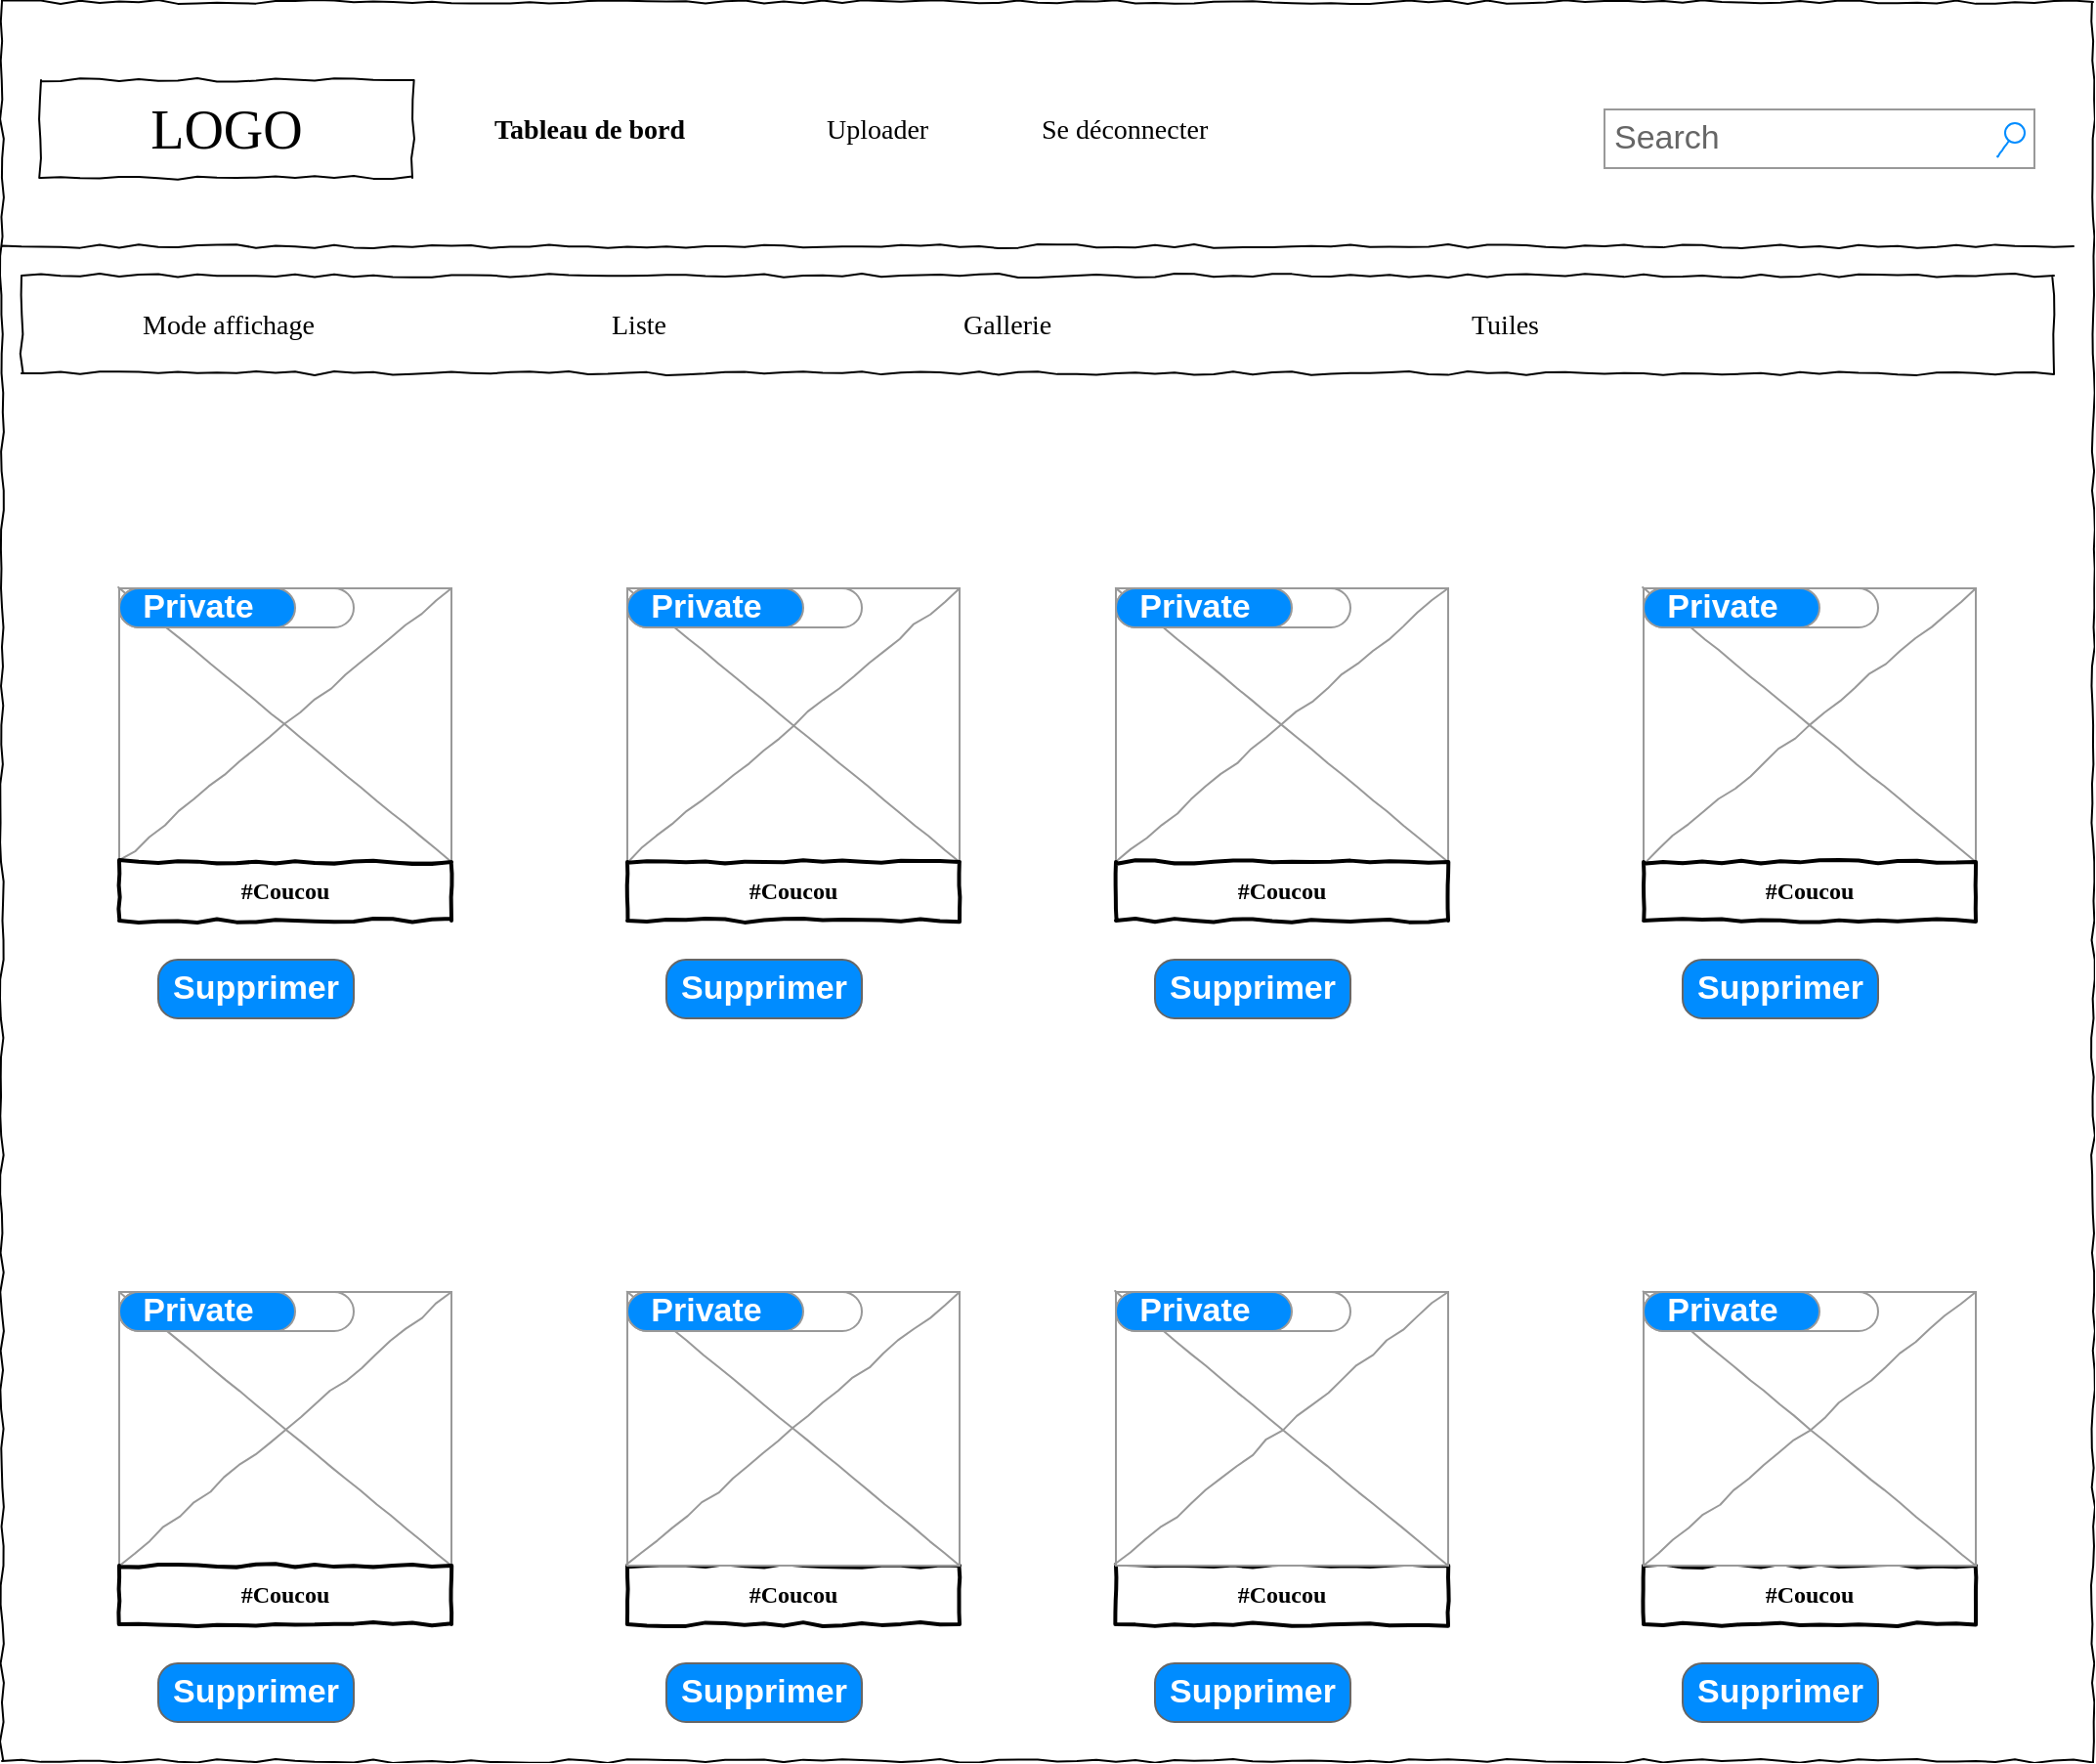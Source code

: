 <mxfile version="12.6.4" type="device"><diagram name="Page-1" id="03018318-947c-dd8e-b7a3-06fadd420f32"><mxGraphModel dx="1422" dy="745" grid="1" gridSize="10" guides="1" tooltips="1" connect="1" arrows="1" fold="1" page="1" pageScale="1" pageWidth="1100" pageHeight="850" background="#ffffff" math="0" shadow="0"><root><mxCell id="0"/><mxCell id="1" parent="0"/><mxCell id="677b7b8949515195-1" value="" style="whiteSpace=wrap;html=1;rounded=0;shadow=0;labelBackgroundColor=none;strokeColor=#000000;strokeWidth=1;fillColor=none;fontFamily=Verdana;fontSize=12;fontColor=#000000;align=center;comic=1;" parent="1" vertex="1"><mxGeometry x="20" y="20" width="1070" height="900" as="geometry"/></mxCell><mxCell id="677b7b8949515195-2" value="LOGO" style="whiteSpace=wrap;html=1;rounded=0;shadow=0;labelBackgroundColor=none;strokeWidth=1;fontFamily=Verdana;fontSize=28;align=center;comic=1;" parent="1" vertex="1"><mxGeometry x="40" y="60" width="190" height="50" as="geometry"/></mxCell><mxCell id="677b7b8949515195-3" value="Search" style="strokeWidth=1;shadow=0;dashed=0;align=center;html=1;shape=mxgraph.mockup.forms.searchBox;strokeColor=#999999;mainText=;strokeColor2=#008cff;fontColor=#666666;fontSize=17;align=left;spacingLeft=3;rounded=0;labelBackgroundColor=none;comic=1;" parent="1" vertex="1"><mxGeometry x="840" y="75" width="220" height="30" as="geometry"/></mxCell><mxCell id="677b7b8949515195-6" value="Uploader" style="text;html=1;points=[];align=left;verticalAlign=top;spacingTop=-4;fontSize=14;fontFamily=Verdana" parent="1" vertex="1"><mxGeometry x="440" y="75" width="60" height="20" as="geometry"/></mxCell><mxCell id="677b7b8949515195-7" value="Se déconnecter" style="text;html=1;points=[];align=left;verticalAlign=top;spacingTop=-4;fontSize=14;fontFamily=Verdana" parent="1" vertex="1"><mxGeometry x="550" y="75" width="60" height="20" as="geometry"/></mxCell><mxCell id="677b7b8949515195-9" value="" style="line;strokeWidth=1;html=1;rounded=0;shadow=0;labelBackgroundColor=none;fillColor=none;fontFamily=Verdana;fontSize=14;fontColor=#000000;align=center;comic=1;" parent="1" vertex="1"><mxGeometry x="20" y="140" width="1060" height="10" as="geometry"/></mxCell><mxCell id="677b7b8949515195-10" value="" style="whiteSpace=wrap;html=1;rounded=0;shadow=0;labelBackgroundColor=none;strokeWidth=1;fillColor=none;fontFamily=Verdana;fontSize=12;align=center;comic=1;" parent="1" vertex="1"><mxGeometry x="30" y="160" width="1040" height="50" as="geometry"/></mxCell><mxCell id="677b7b8949515195-11" value="Liste" style="text;html=1;points=[];align=left;verticalAlign=top;spacingTop=-4;fontSize=14;fontFamily=Verdana" parent="1" vertex="1"><mxGeometry x="330" y="175" width="60" height="20" as="geometry"/></mxCell><mxCell id="677b7b8949515195-12" value="Mode affichage" style="text;html=1;points=[];align=left;verticalAlign=top;spacingTop=-4;fontSize=14;fontFamily=Verdana" parent="1" vertex="1"><mxGeometry x="90" y="175" width="60" height="20" as="geometry"/></mxCell><mxCell id="677b7b8949515195-13" value="Gallerie" style="text;html=1;points=[];align=left;verticalAlign=top;spacingTop=-4;fontSize=14;fontFamily=Verdana" parent="1" vertex="1"><mxGeometry x="510" y="175" width="60" height="20" as="geometry"/></mxCell><mxCell id="677b7b8949515195-14" value="Tuiles" style="text;html=1;points=[];align=left;verticalAlign=top;spacingTop=-4;fontSize=14;fontFamily=Verdana" parent="1" vertex="1"><mxGeometry x="770" y="175" width="60" height="20" as="geometry"/></mxCell><mxCell id="677b7b8949515195-16" value="" style="verticalLabelPosition=bottom;shadow=0;dashed=0;align=center;html=1;verticalAlign=top;strokeWidth=1;shape=mxgraph.mockup.graphics.simpleIcon;strokeColor=#999999;rounded=0;labelBackgroundColor=none;fontFamily=Verdana;fontSize=14;fontColor=#000000;comic=1;" parent="1" vertex="1"><mxGeometry x="80" y="320" width="170" height="140" as="geometry"/></mxCell><mxCell id="QY6jbwKB_DrXg_FV841r-1" value="" style="verticalLabelPosition=bottom;shadow=0;dashed=0;align=center;html=1;verticalAlign=top;strokeWidth=1;shape=mxgraph.mockup.graphics.simpleIcon;strokeColor=#999999;rounded=0;labelBackgroundColor=none;fontFamily=Verdana;fontSize=14;fontColor=#000000;comic=1;" vertex="1" parent="1"><mxGeometry x="340" y="320" width="170" height="140" as="geometry"/></mxCell><mxCell id="QY6jbwKB_DrXg_FV841r-2" value="" style="verticalLabelPosition=bottom;shadow=0;dashed=0;align=center;html=1;verticalAlign=top;strokeWidth=1;shape=mxgraph.mockup.graphics.simpleIcon;strokeColor=#999999;rounded=0;labelBackgroundColor=none;fontFamily=Verdana;fontSize=14;fontColor=#000000;comic=1;" vertex="1" parent="1"><mxGeometry x="590" y="320" width="170" height="140" as="geometry"/></mxCell><mxCell id="QY6jbwKB_DrXg_FV841r-3" value="" style="verticalLabelPosition=bottom;shadow=0;dashed=0;align=center;html=1;verticalAlign=top;strokeWidth=1;shape=mxgraph.mockup.graphics.simpleIcon;strokeColor=#999999;rounded=0;labelBackgroundColor=none;fontFamily=Verdana;fontSize=14;fontColor=#000000;comic=1;" vertex="1" parent="1"><mxGeometry x="860" y="320" width="170" height="140" as="geometry"/></mxCell><mxCell id="QY6jbwKB_DrXg_FV841r-4" value="" style="verticalLabelPosition=bottom;shadow=0;dashed=0;align=center;html=1;verticalAlign=top;strokeWidth=1;shape=mxgraph.mockup.graphics.simpleIcon;strokeColor=#999999;rounded=0;labelBackgroundColor=none;fontFamily=Verdana;fontSize=14;fontColor=#000000;comic=1;" vertex="1" parent="1"><mxGeometry x="80" y="680" width="170" height="140" as="geometry"/></mxCell><mxCell id="QY6jbwKB_DrXg_FV841r-5" value="Supprimer" style="strokeWidth=1;shadow=0;dashed=0;align=center;html=1;shape=mxgraph.mockup.buttons.button;strokeColor=#666666;fontColor=#ffffff;mainText=;buttonStyle=round;fontSize=17;fontStyle=1;fillColor=#008cff;whiteSpace=wrap;" vertex="1" parent="1"><mxGeometry x="100" y="510" width="100" height="30" as="geometry"/></mxCell><mxCell id="QY6jbwKB_DrXg_FV841r-7" value="#Coucou" style="html=1;whiteSpace=wrap;comic=1;strokeWidth=2;fontFamily=Comic Sans MS;fontStyle=1;" vertex="1" parent="1"><mxGeometry x="80" y="460" width="170" height="30" as="geometry"/></mxCell><mxCell id="QY6jbwKB_DrXg_FV841r-8" value="Supprimer" style="strokeWidth=1;shadow=0;dashed=0;align=center;html=1;shape=mxgraph.mockup.buttons.button;strokeColor=#666666;fontColor=#ffffff;mainText=;buttonStyle=round;fontSize=17;fontStyle=1;fillColor=#008cff;whiteSpace=wrap;" vertex="1" parent="1"><mxGeometry x="360" y="510" width="100" height="30" as="geometry"/></mxCell><mxCell id="QY6jbwKB_DrXg_FV841r-9" value="#Coucou" style="html=1;whiteSpace=wrap;comic=1;strokeWidth=2;fontFamily=Comic Sans MS;fontStyle=1;" vertex="1" parent="1"><mxGeometry x="340" y="460" width="170" height="30" as="geometry"/></mxCell><mxCell id="QY6jbwKB_DrXg_FV841r-10" value="Supprimer" style="strokeWidth=1;shadow=0;dashed=0;align=center;html=1;shape=mxgraph.mockup.buttons.button;strokeColor=#666666;fontColor=#ffffff;mainText=;buttonStyle=round;fontSize=17;fontStyle=1;fillColor=#008cff;whiteSpace=wrap;" vertex="1" parent="1"><mxGeometry x="610" y="510" width="100" height="30" as="geometry"/></mxCell><mxCell id="QY6jbwKB_DrXg_FV841r-11" value="#Coucou" style="html=1;whiteSpace=wrap;comic=1;strokeWidth=2;fontFamily=Comic Sans MS;fontStyle=1;" vertex="1" parent="1"><mxGeometry x="590" y="460" width="170" height="30" as="geometry"/></mxCell><mxCell id="QY6jbwKB_DrXg_FV841r-12" value="Supprimer" style="strokeWidth=1;shadow=0;dashed=0;align=center;html=1;shape=mxgraph.mockup.buttons.button;strokeColor=#666666;fontColor=#ffffff;mainText=;buttonStyle=round;fontSize=17;fontStyle=1;fillColor=#008cff;whiteSpace=wrap;" vertex="1" parent="1"><mxGeometry x="880" y="510" width="100" height="30" as="geometry"/></mxCell><mxCell id="QY6jbwKB_DrXg_FV841r-13" value="#Coucou" style="html=1;whiteSpace=wrap;comic=1;strokeWidth=2;fontFamily=Comic Sans MS;fontStyle=1;" vertex="1" parent="1"><mxGeometry x="860" y="460" width="170" height="30" as="geometry"/></mxCell><mxCell id="QY6jbwKB_DrXg_FV841r-14" value="Supprimer" style="strokeWidth=1;shadow=0;dashed=0;align=center;html=1;shape=mxgraph.mockup.buttons.button;strokeColor=#666666;fontColor=#ffffff;mainText=;buttonStyle=round;fontSize=17;fontStyle=1;fillColor=#008cff;whiteSpace=wrap;" vertex="1" parent="1"><mxGeometry x="100" y="870" width="100" height="30" as="geometry"/></mxCell><mxCell id="QY6jbwKB_DrXg_FV841r-15" value="#Coucou" style="html=1;whiteSpace=wrap;comic=1;strokeWidth=2;fontFamily=Comic Sans MS;fontStyle=1;" vertex="1" parent="1"><mxGeometry x="80" y="820" width="170" height="30" as="geometry"/></mxCell><mxCell id="QY6jbwKB_DrXg_FV841r-16" value="Supprimer" style="strokeWidth=1;shadow=0;dashed=0;align=center;html=1;shape=mxgraph.mockup.buttons.button;strokeColor=#666666;fontColor=#ffffff;mainText=;buttonStyle=round;fontSize=17;fontStyle=1;fillColor=#008cff;whiteSpace=wrap;" vertex="1" parent="1"><mxGeometry x="360" y="870" width="100" height="30" as="geometry"/></mxCell><mxCell id="QY6jbwKB_DrXg_FV841r-17" value="#Coucou" style="html=1;whiteSpace=wrap;comic=1;strokeWidth=2;fontFamily=Comic Sans MS;fontStyle=1;" vertex="1" parent="1"><mxGeometry x="340" y="820" width="170" height="30" as="geometry"/></mxCell><mxCell id="QY6jbwKB_DrXg_FV841r-18" value="Supprimer" style="strokeWidth=1;shadow=0;dashed=0;align=center;html=1;shape=mxgraph.mockup.buttons.button;strokeColor=#666666;fontColor=#ffffff;mainText=;buttonStyle=round;fontSize=17;fontStyle=1;fillColor=#008cff;whiteSpace=wrap;" vertex="1" parent="1"><mxGeometry x="610" y="870" width="100" height="30" as="geometry"/></mxCell><mxCell id="QY6jbwKB_DrXg_FV841r-19" value="#Coucou" style="html=1;whiteSpace=wrap;comic=1;strokeWidth=2;fontFamily=Comic Sans MS;fontStyle=1;" vertex="1" parent="1"><mxGeometry x="590" y="820" width="170" height="30" as="geometry"/></mxCell><mxCell id="QY6jbwKB_DrXg_FV841r-20" value="Supprimer" style="strokeWidth=1;shadow=0;dashed=0;align=center;html=1;shape=mxgraph.mockup.buttons.button;strokeColor=#666666;fontColor=#ffffff;mainText=;buttonStyle=round;fontSize=17;fontStyle=1;fillColor=#008cff;whiteSpace=wrap;" vertex="1" parent="1"><mxGeometry x="880" y="870" width="100" height="30" as="geometry"/></mxCell><mxCell id="QY6jbwKB_DrXg_FV841r-21" value="#Coucou" style="html=1;whiteSpace=wrap;comic=1;strokeWidth=2;fontFamily=Comic Sans MS;fontStyle=1;" vertex="1" parent="1"><mxGeometry x="860" y="820" width="170" height="30" as="geometry"/></mxCell><mxCell id="QY6jbwKB_DrXg_FV841r-22" value="" style="verticalLabelPosition=bottom;shadow=0;dashed=0;align=center;html=1;verticalAlign=top;strokeWidth=1;shape=mxgraph.mockup.graphics.simpleIcon;strokeColor=#999999;rounded=0;labelBackgroundColor=none;fontFamily=Verdana;fontSize=14;fontColor=#000000;comic=1;" vertex="1" parent="1"><mxGeometry x="340" y="680" width="170" height="140" as="geometry"/></mxCell><mxCell id="QY6jbwKB_DrXg_FV841r-23" value="" style="verticalLabelPosition=bottom;shadow=0;dashed=0;align=center;html=1;verticalAlign=top;strokeWidth=1;shape=mxgraph.mockup.graphics.simpleIcon;strokeColor=#999999;rounded=0;labelBackgroundColor=none;fontFamily=Verdana;fontSize=14;fontColor=#000000;comic=1;" vertex="1" parent="1"><mxGeometry x="590" y="680" width="170" height="140" as="geometry"/></mxCell><mxCell id="QY6jbwKB_DrXg_FV841r-24" value="" style="verticalLabelPosition=bottom;shadow=0;dashed=0;align=center;html=1;verticalAlign=top;strokeWidth=1;shape=mxgraph.mockup.graphics.simpleIcon;strokeColor=#999999;rounded=0;labelBackgroundColor=none;fontFamily=Verdana;fontSize=14;fontColor=#000000;comic=1;" vertex="1" parent="1"><mxGeometry x="860" y="680" width="170" height="140" as="geometry"/></mxCell><mxCell id="QY6jbwKB_DrXg_FV841r-27" value="&lt;b&gt;Tableau de bord&lt;/b&gt;" style="text;html=1;points=[];align=left;verticalAlign=top;spacingTop=-4;fontSize=14;fontFamily=Verdana" vertex="1" parent="1"><mxGeometry x="270" y="75" width="60" height="20" as="geometry"/></mxCell><mxCell id="QY6jbwKB_DrXg_FV841r-28" value="Private" style="strokeWidth=1;shadow=0;dashed=0;align=center;html=1;shape=mxgraph.mockup.buttons.onOffButton;gradientColor=none;strokeColor=#999999;buttonState=on;fillColor2=#008cff;fontColor=#ffffff;fontSize=17;mainText=;spacingRight=40;fontStyle=1;" vertex="1" parent="1"><mxGeometry x="80" y="320" width="120" height="20" as="geometry"/></mxCell><mxCell id="QY6jbwKB_DrXg_FV841r-29" value="Private" style="strokeWidth=1;shadow=0;dashed=0;align=center;html=1;shape=mxgraph.mockup.buttons.onOffButton;gradientColor=none;strokeColor=#999999;buttonState=on;fillColor2=#008cff;fontColor=#ffffff;fontSize=17;mainText=;spacingRight=40;fontStyle=1;" vertex="1" parent="1"><mxGeometry x="340" y="320" width="120" height="20" as="geometry"/></mxCell><mxCell id="QY6jbwKB_DrXg_FV841r-30" value="Private" style="strokeWidth=1;shadow=0;dashed=0;align=center;html=1;shape=mxgraph.mockup.buttons.onOffButton;gradientColor=none;strokeColor=#999999;buttonState=on;fillColor2=#008cff;fontColor=#ffffff;fontSize=17;mainText=;spacingRight=40;fontStyle=1;" vertex="1" parent="1"><mxGeometry x="590" y="320" width="120" height="20" as="geometry"/></mxCell><mxCell id="QY6jbwKB_DrXg_FV841r-31" value="Private" style="strokeWidth=1;shadow=0;dashed=0;align=center;html=1;shape=mxgraph.mockup.buttons.onOffButton;gradientColor=none;strokeColor=#999999;buttonState=on;fillColor2=#008cff;fontColor=#ffffff;fontSize=17;mainText=;spacingRight=40;fontStyle=1;" vertex="1" parent="1"><mxGeometry x="860" y="320" width="120" height="20" as="geometry"/></mxCell><mxCell id="QY6jbwKB_DrXg_FV841r-32" value="Private" style="strokeWidth=1;shadow=0;dashed=0;align=center;html=1;shape=mxgraph.mockup.buttons.onOffButton;gradientColor=none;strokeColor=#999999;buttonState=on;fillColor2=#008cff;fontColor=#ffffff;fontSize=17;mainText=;spacingRight=40;fontStyle=1;" vertex="1" parent="1"><mxGeometry x="80" y="680" width="120" height="20" as="geometry"/></mxCell><mxCell id="QY6jbwKB_DrXg_FV841r-33" value="Private" style="strokeWidth=1;shadow=0;dashed=0;align=center;html=1;shape=mxgraph.mockup.buttons.onOffButton;gradientColor=none;strokeColor=#999999;buttonState=on;fillColor2=#008cff;fontColor=#ffffff;fontSize=17;mainText=;spacingRight=40;fontStyle=1;" vertex="1" parent="1"><mxGeometry x="340" y="680" width="120" height="20" as="geometry"/></mxCell><mxCell id="QY6jbwKB_DrXg_FV841r-34" value="Private" style="strokeWidth=1;shadow=0;dashed=0;align=center;html=1;shape=mxgraph.mockup.buttons.onOffButton;gradientColor=none;strokeColor=#999999;buttonState=on;fillColor2=#008cff;fontColor=#ffffff;fontSize=17;mainText=;spacingRight=40;fontStyle=1;" vertex="1" parent="1"><mxGeometry x="590" y="680" width="120" height="20" as="geometry"/></mxCell><mxCell id="QY6jbwKB_DrXg_FV841r-35" value="Private" style="strokeWidth=1;shadow=0;dashed=0;align=center;html=1;shape=mxgraph.mockup.buttons.onOffButton;gradientColor=none;strokeColor=#999999;buttonState=on;fillColor2=#008cff;fontColor=#ffffff;fontSize=17;mainText=;spacingRight=40;fontStyle=1;" vertex="1" parent="1"><mxGeometry x="860" y="680" width="120" height="20" as="geometry"/></mxCell></root></mxGraphModel></diagram></mxfile>